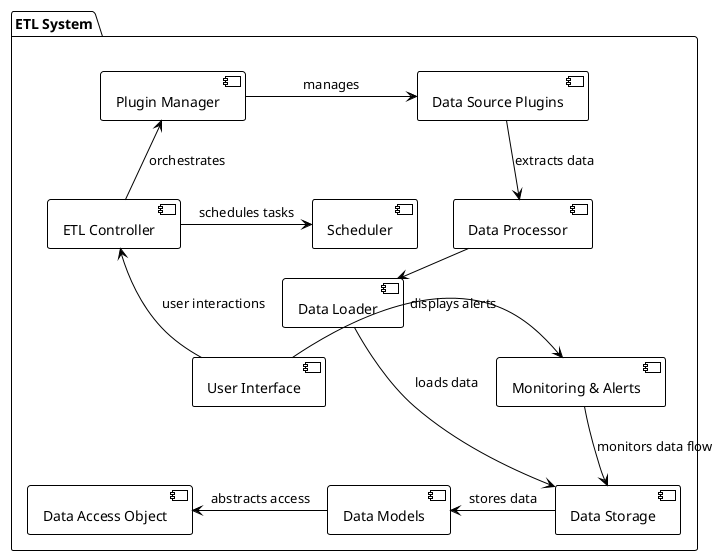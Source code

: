 @startuml
!theme plain

package "ETL System" {
    [Plugin Manager] as PM
    [Data Source Plugins] as DSP
    [Data Processor] as DP
    [Data Loader] as DL
    [Data Storage] as DS
    [ETL Controller] as ETC
    [Data Models] as DM
    [Data Access Object] as DAO
    [User Interface] as UI
    [Scheduler] as S
    [Monitoring & Alerts] as MA
}

PM -right-> DSP : "manages"
DSP -down-> DP : "extracts data"
DP -right-> DL : "transforms data"
DL -down-> DS : "loads data"
ETC -up-> PM : "orchestrates"
ETC -right-> S : "schedules tasks"
DS -left-> DM : "stores data"
DM -left-> DAO : "abstracts access"
UI -up-> ETC : "user interactions"
UI -right-> MA : "displays alerts"
MA -down-> DS : "monitors data flow"

@enduml

